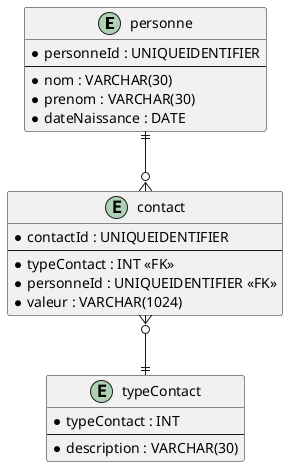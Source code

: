 @startuml module01_demo

entity personne {
    * personneId : UNIQUEIDENTIFIER
    --
    * nom : VARCHAR(30)
    * prenom : VARCHAR(30)
    * dateNaissance : DATE
}
entity contact {
    * contactId : UNIQUEIDENTIFIER
    --
    * typeContact : INT <<FK>>
    * personneId : UNIQUEIDENTIFIER <<FK>>
    * valeur : VARCHAR(1024)
}
entity typeContact {
    * typeContact : INT
    --
    * description : VARCHAR(30)
}

personne ||--o{ contact
contact }o--|| typeContact

@enduml

